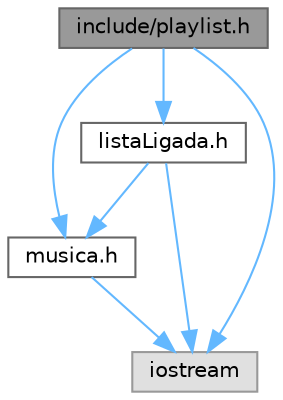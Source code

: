 digraph "include/playlist.h"
{
 // LATEX_PDF_SIZE
  bgcolor="transparent";
  edge [fontname=Helvetica,fontsize=10,labelfontname=Helvetica,labelfontsize=10];
  node [fontname=Helvetica,fontsize=10,shape=box,height=0.2,width=0.4];
  Node1 [label="include/playlist.h",height=0.2,width=0.4,color="gray40", fillcolor="grey60", style="filled", fontcolor="black",tooltip=" "];
  Node1 -> Node2 [color="steelblue1",style="solid"];
  Node2 [label="listaLigada.h",height=0.2,width=0.4,color="grey40", fillcolor="white", style="filled",URL="$lista_ligada_8h.html",tooltip=" "];
  Node2 -> Node3 [color="steelblue1",style="solid"];
  Node3 [label="musica.h",height=0.2,width=0.4,color="grey40", fillcolor="white", style="filled",URL="$musica_8h.html",tooltip=" "];
  Node3 -> Node4 [color="steelblue1",style="solid"];
  Node4 [label="iostream",height=0.2,width=0.4,color="grey60", fillcolor="#E0E0E0", style="filled",tooltip=" "];
  Node2 -> Node4 [color="steelblue1",style="solid"];
  Node1 -> Node3 [color="steelblue1",style="solid"];
  Node1 -> Node4 [color="steelblue1",style="solid"];
}

